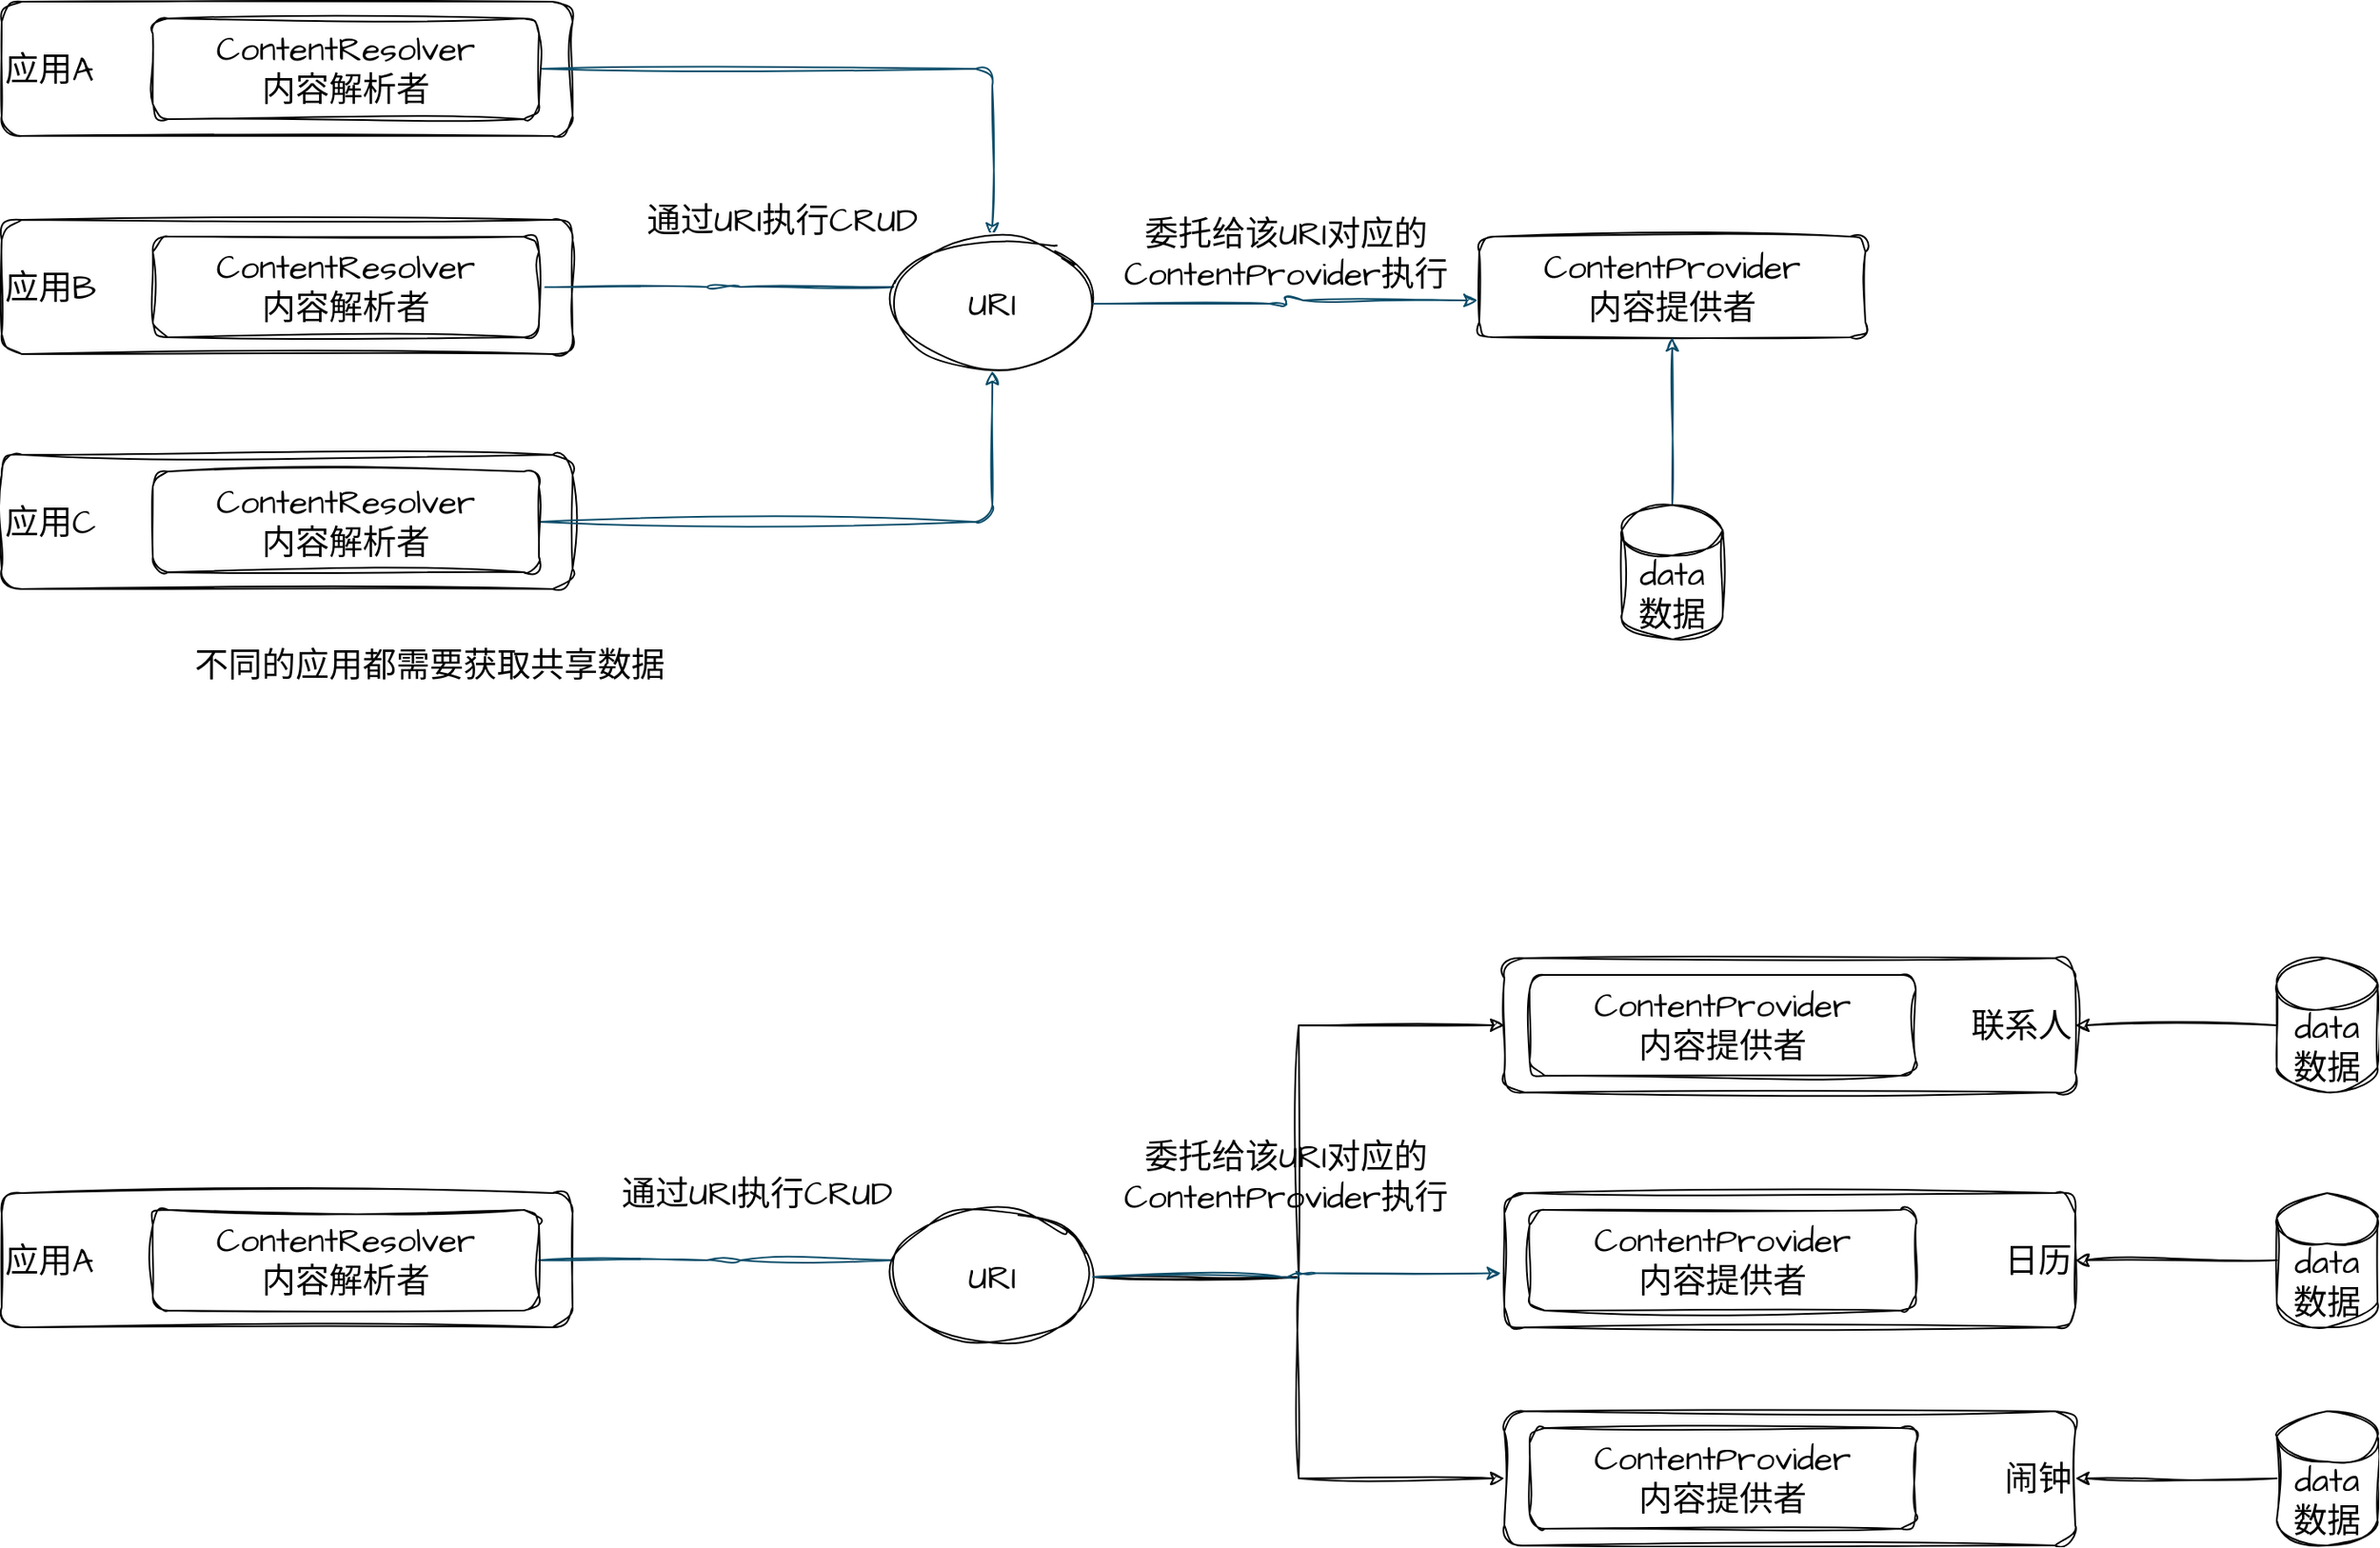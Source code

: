 <mxfile version="22.1.17" type="github">
  <diagram name="第 1 页" id="R-ae_u19jV5YRMJY4c-l">
    <mxGraphModel dx="2889" dy="1208" grid="1" gridSize="10" guides="1" tooltips="1" connect="1" arrows="1" fold="1" page="1" pageScale="1" pageWidth="827" pageHeight="1169" math="0" shadow="0">
      <root>
        <mxCell id="0" />
        <mxCell id="1" parent="0" />
        <mxCell id="Gc-hXASb5AS-bMlCDjsN-22" value="联系人" style="rounded=1;whiteSpace=wrap;html=1;sketch=1;hachureGap=4;jiggle=2;curveFitting=1;fontFamily=Architects Daughter;fontSource=https%3A%2F%2Ffonts.googleapis.com%2Fcss%3Ffamily%3DArchitects%2BDaughter;fontSize=20;align=right;" vertex="1" parent="1">
          <mxGeometry x="935" y="620" width="340" height="80" as="geometry" />
        </mxCell>
        <mxCell id="Gc-hXASb5AS-bMlCDjsN-3" value="应用C" style="rounded=1;whiteSpace=wrap;html=1;sketch=1;hachureGap=4;jiggle=2;curveFitting=1;fontFamily=Architects Daughter;fontSource=https%3A%2F%2Ffonts.googleapis.com%2Fcss%3Ffamily%3DArchitects%2BDaughter;fontSize=20;align=left;" vertex="1" parent="1">
          <mxGeometry x="40" y="320" width="340" height="80" as="geometry" />
        </mxCell>
        <mxCell id="Gc-hXASb5AS-bMlCDjsN-2" value="应用B" style="rounded=1;whiteSpace=wrap;html=1;sketch=1;hachureGap=4;jiggle=2;curveFitting=1;fontFamily=Architects Daughter;fontSource=https%3A%2F%2Ffonts.googleapis.com%2Fcss%3Ffamily%3DArchitects%2BDaughter;fontSize=20;align=left;" vertex="1" parent="1">
          <mxGeometry x="40" y="180" width="340" height="80" as="geometry" />
        </mxCell>
        <mxCell id="Gc-hXASb5AS-bMlCDjsN-1" value="应用A" style="rounded=1;whiteSpace=wrap;html=1;sketch=1;hachureGap=4;jiggle=2;curveFitting=1;fontFamily=Architects Daughter;fontSource=https%3A%2F%2Ffonts.googleapis.com%2Fcss%3Ffamily%3DArchitects%2BDaughter;fontSize=20;align=left;" vertex="1" parent="1">
          <mxGeometry x="40" y="50" width="340" height="80" as="geometry" />
        </mxCell>
        <mxCell id="-hSfUmGaPbUxPJK1ZaHa-3" value="ContentProvider&lt;br&gt;内容提供者" style="rounded=1;whiteSpace=wrap;html=1;hachureGap=4;fontFamily=Architects Daughter;fontSource=https%3A%2F%2Ffonts.googleapis.com%2Fcss%3Ffamily%3DArchitects%2BDaughter;fontSize=20;sketch=1;curveFitting=1;jiggle=2;" parent="1" vertex="1">
          <mxGeometry x="920" y="190" width="230" height="60" as="geometry" />
        </mxCell>
        <mxCell id="-hSfUmGaPbUxPJK1ZaHa-7" style="edgeStyle=orthogonalEdgeStyle;rounded=1;hachureGap=4;orthogonalLoop=1;jettySize=auto;html=1;entryX=0.5;entryY=1;entryDx=0;entryDy=0;strokeColor=#0B4D6A;fontFamily=Architects Daughter;fontSource=https%3A%2F%2Ffonts.googleapis.com%2Fcss%3Ffamily%3DArchitects%2BDaughter;fontSize=16;sketch=1;curveFitting=1;jiggle=2;" parent="1" source="-hSfUmGaPbUxPJK1ZaHa-5" target="-hSfUmGaPbUxPJK1ZaHa-3" edge="1">
          <mxGeometry relative="1" as="geometry" />
        </mxCell>
        <mxCell id="-hSfUmGaPbUxPJK1ZaHa-5" value="data数据" style="shape=cylinder3;whiteSpace=wrap;html=1;boundedLbl=1;backgroundOutline=1;size=15;hachureGap=4;fontFamily=Architects Daughter;fontSource=https%3A%2F%2Ffonts.googleapis.com%2Fcss%3Ffamily%3DArchitects%2BDaughter;fontSize=20;rounded=1;sketch=1;curveFitting=1;jiggle=2;" parent="1" vertex="1">
          <mxGeometry x="1005" y="350" width="60" height="80" as="geometry" />
        </mxCell>
        <mxCell id="-hSfUmGaPbUxPJK1ZaHa-18" style="edgeStyle=orthogonalEdgeStyle;rounded=1;hachureGap=4;orthogonalLoop=1;jettySize=auto;html=1;strokeColor=#0B4D6A;fontFamily=Architects Daughter;fontSource=https%3A%2F%2Ffonts.googleapis.com%2Fcss%3Ffamily%3DArchitects%2BDaughter;fontSize=16;sketch=1;curveFitting=1;jiggle=2;" parent="1" source="-hSfUmGaPbUxPJK1ZaHa-10" edge="1">
          <mxGeometry relative="1" as="geometry">
            <mxPoint x="580" y="220" as="targetPoint" />
          </mxGeometry>
        </mxCell>
        <mxCell id="-hSfUmGaPbUxPJK1ZaHa-10" value="ContentResolver&lt;br&gt;内容解析者" style="rounded=1;whiteSpace=wrap;html=1;hachureGap=4;fontFamily=Architects Daughter;fontSource=https%3A%2F%2Ffonts.googleapis.com%2Fcss%3Ffamily%3DArchitects%2BDaughter;fontSize=20;sketch=1;curveFitting=1;jiggle=2;" parent="1" vertex="1">
          <mxGeometry x="130" y="190" width="230" height="60" as="geometry" />
        </mxCell>
        <mxCell id="-hSfUmGaPbUxPJK1ZaHa-20" style="edgeStyle=orthogonalEdgeStyle;rounded=1;hachureGap=4;orthogonalLoop=1;jettySize=auto;html=1;strokeColor=#0B4D6A;fontFamily=Architects Daughter;fontSource=https%3A%2F%2Ffonts.googleapis.com%2Fcss%3Ffamily%3DArchitects%2BDaughter;fontSize=16;sketch=1;curveFitting=1;jiggle=2;" parent="1" source="-hSfUmGaPbUxPJK1ZaHa-11" target="-hSfUmGaPbUxPJK1ZaHa-13" edge="1">
          <mxGeometry relative="1" as="geometry" />
        </mxCell>
        <mxCell id="-hSfUmGaPbUxPJK1ZaHa-11" value="ContentResolver&lt;br&gt;内容解析者" style="rounded=1;whiteSpace=wrap;html=1;hachureGap=4;fontFamily=Architects Daughter;fontSource=https%3A%2F%2Ffonts.googleapis.com%2Fcss%3Ffamily%3DArchitects%2BDaughter;fontSize=20;sketch=1;curveFitting=1;jiggle=2;" parent="1" vertex="1">
          <mxGeometry x="130" y="60" width="230" height="60" as="geometry" />
        </mxCell>
        <mxCell id="-hSfUmGaPbUxPJK1ZaHa-21" style="edgeStyle=orthogonalEdgeStyle;rounded=1;hachureGap=4;orthogonalLoop=1;jettySize=auto;html=1;strokeColor=#0B4D6A;fontFamily=Architects Daughter;fontSource=https%3A%2F%2Ffonts.googleapis.com%2Fcss%3Ffamily%3DArchitects%2BDaughter;fontSize=16;sketch=1;curveFitting=1;jiggle=2;" parent="1" source="-hSfUmGaPbUxPJK1ZaHa-12" target="-hSfUmGaPbUxPJK1ZaHa-13" edge="1">
          <mxGeometry relative="1" as="geometry">
            <mxPoint x="640" y="280" as="targetPoint" />
          </mxGeometry>
        </mxCell>
        <mxCell id="-hSfUmGaPbUxPJK1ZaHa-12" value="ContentResolver&lt;br&gt;内容解析者" style="rounded=1;whiteSpace=wrap;html=1;hachureGap=4;fontFamily=Architects Daughter;fontSource=https%3A%2F%2Ffonts.googleapis.com%2Fcss%3Ffamily%3DArchitects%2BDaughter;fontSize=20;sketch=1;curveFitting=1;jiggle=2;" parent="1" vertex="1">
          <mxGeometry x="130" y="330" width="230" height="60" as="geometry" />
        </mxCell>
        <mxCell id="-hSfUmGaPbUxPJK1ZaHa-13" value="URI" style="ellipse;whiteSpace=wrap;html=1;hachureGap=4;fontFamily=Architects Daughter;fontSource=https%3A%2F%2Ffonts.googleapis.com%2Fcss%3Ffamily%3DArchitects%2BDaughter;fontSize=20;rounded=1;sketch=1;curveFitting=1;jiggle=2;" parent="1" vertex="1">
          <mxGeometry x="570" y="190" width="120" height="80" as="geometry" />
        </mxCell>
        <mxCell id="-hSfUmGaPbUxPJK1ZaHa-24" style="edgeStyle=orthogonalEdgeStyle;rounded=1;hachureGap=4;orthogonalLoop=1;jettySize=auto;html=1;entryX=-0.004;entryY=0.633;entryDx=0;entryDy=0;entryPerimeter=0;strokeColor=#0B4D6A;fontFamily=Architects Daughter;fontSource=https%3A%2F%2Ffonts.googleapis.com%2Fcss%3Ffamily%3DArchitects%2BDaughter;fontSize=16;sketch=1;curveFitting=1;jiggle=2;" parent="1" source="-hSfUmGaPbUxPJK1ZaHa-13" target="-hSfUmGaPbUxPJK1ZaHa-3" edge="1">
          <mxGeometry relative="1" as="geometry" />
        </mxCell>
        <mxCell id="-hSfUmGaPbUxPJK1ZaHa-26" value="&lt;p&gt;&lt;font color=&quot;#000000&quot;&gt;不同的应用都需要获取共享数据&lt;/font&gt;&lt;/p&gt;" style="text;html=1;strokeColor=none;fillColor=none;align=center;verticalAlign=middle;whiteSpace=wrap;rounded=1;fontSize=20;fontFamily=Architects Daughter;fontColor=#EEEEEE;sketch=1;curveFitting=1;jiggle=2;" parent="1" vertex="1">
          <mxGeometry x="140" y="420" width="310" height="50" as="geometry" />
        </mxCell>
        <mxCell id="-hSfUmGaPbUxPJK1ZaHa-27" value="通过URI执行CRUD" style="text;html=1;strokeColor=none;fillColor=none;align=center;verticalAlign=middle;whiteSpace=wrap;rounded=0;fontSize=20;fontFamily=Architects Daughter;" parent="1" vertex="1">
          <mxGeometry x="360" y="170" width="290" height="20" as="geometry" />
        </mxCell>
        <mxCell id="-hSfUmGaPbUxPJK1ZaHa-28" value="委托给该URI对应的ContentProvider执行" style="text;html=1;strokeColor=none;fillColor=none;align=center;verticalAlign=middle;whiteSpace=wrap;rounded=0;fontSize=20;fontFamily=Architects Daughter;" parent="1" vertex="1">
          <mxGeometry x="660" y="190" width="290" height="20" as="geometry" />
        </mxCell>
        <mxCell id="Gc-hXASb5AS-bMlCDjsN-5" value="应用A" style="rounded=1;whiteSpace=wrap;html=1;sketch=1;hachureGap=4;jiggle=2;curveFitting=1;fontFamily=Architects Daughter;fontSource=https%3A%2F%2Ffonts.googleapis.com%2Fcss%3Ffamily%3DArchitects%2BDaughter;fontSize=20;align=left;" vertex="1" parent="1">
          <mxGeometry x="40" y="760" width="340" height="80" as="geometry" />
        </mxCell>
        <mxCell id="Gc-hXASb5AS-bMlCDjsN-23" style="edgeStyle=orthogonalEdgeStyle;rounded=0;sketch=1;hachureGap=4;jiggle=2;curveFitting=1;orthogonalLoop=1;jettySize=auto;html=1;entryX=1;entryY=0.5;entryDx=0;entryDy=0;fontFamily=Architects Daughter;fontSource=https%3A%2F%2Ffonts.googleapis.com%2Fcss%3Ffamily%3DArchitects%2BDaughter;fontSize=16;" edge="1" parent="1" source="Gc-hXASb5AS-bMlCDjsN-9" target="Gc-hXASb5AS-bMlCDjsN-22">
          <mxGeometry relative="1" as="geometry" />
        </mxCell>
        <mxCell id="Gc-hXASb5AS-bMlCDjsN-9" value="data数据" style="shape=cylinder3;whiteSpace=wrap;html=1;boundedLbl=1;backgroundOutline=1;size=15;hachureGap=4;fontFamily=Architects Daughter;fontSource=https%3A%2F%2Ffonts.googleapis.com%2Fcss%3Ffamily%3DArchitects%2BDaughter;fontSize=20;rounded=1;sketch=1;curveFitting=1;jiggle=2;" vertex="1" parent="1">
          <mxGeometry x="1395" y="620" width="60" height="80" as="geometry" />
        </mxCell>
        <mxCell id="Gc-hXASb5AS-bMlCDjsN-10" style="edgeStyle=orthogonalEdgeStyle;rounded=1;hachureGap=4;orthogonalLoop=1;jettySize=auto;html=1;strokeColor=#0B4D6A;fontFamily=Architects Daughter;fontSource=https%3A%2F%2Ffonts.googleapis.com%2Fcss%3Ffamily%3DArchitects%2BDaughter;fontSize=16;sketch=1;curveFitting=1;jiggle=2;" edge="1" parent="1" source="Gc-hXASb5AS-bMlCDjsN-11">
          <mxGeometry relative="1" as="geometry">
            <mxPoint x="580" y="800" as="targetPoint" />
          </mxGeometry>
        </mxCell>
        <mxCell id="Gc-hXASb5AS-bMlCDjsN-11" value="ContentResolver&lt;br&gt;内容解析者" style="rounded=1;whiteSpace=wrap;html=1;hachureGap=4;fontFamily=Architects Daughter;fontSource=https%3A%2F%2Ffonts.googleapis.com%2Fcss%3Ffamily%3DArchitects%2BDaughter;fontSize=20;sketch=1;curveFitting=1;jiggle=2;" vertex="1" parent="1">
          <mxGeometry x="130" y="770" width="230" height="60" as="geometry" />
        </mxCell>
        <mxCell id="Gc-hXASb5AS-bMlCDjsN-32" style="edgeStyle=orthogonalEdgeStyle;rounded=0;sketch=1;hachureGap=4;jiggle=2;curveFitting=1;orthogonalLoop=1;jettySize=auto;html=1;entryX=0;entryY=0.5;entryDx=0;entryDy=0;fontFamily=Architects Daughter;fontSource=https%3A%2F%2Ffonts.googleapis.com%2Fcss%3Ffamily%3DArchitects%2BDaughter;fontSize=16;" edge="1" parent="1" source="Gc-hXASb5AS-bMlCDjsN-16" target="Gc-hXASb5AS-bMlCDjsN-22">
          <mxGeometry relative="1" as="geometry" />
        </mxCell>
        <mxCell id="Gc-hXASb5AS-bMlCDjsN-33" style="edgeStyle=orthogonalEdgeStyle;rounded=0;sketch=1;hachureGap=4;jiggle=2;curveFitting=1;orthogonalLoop=1;jettySize=auto;html=1;entryX=0;entryY=0.5;entryDx=0;entryDy=0;fontFamily=Architects Daughter;fontSource=https%3A%2F%2Ffonts.googleapis.com%2Fcss%3Ffamily%3DArchitects%2BDaughter;fontSize=16;" edge="1" parent="1" source="Gc-hXASb5AS-bMlCDjsN-16" target="Gc-hXASb5AS-bMlCDjsN-28">
          <mxGeometry relative="1" as="geometry" />
        </mxCell>
        <mxCell id="Gc-hXASb5AS-bMlCDjsN-16" value="URI" style="ellipse;whiteSpace=wrap;html=1;hachureGap=4;fontFamily=Architects Daughter;fontSource=https%3A%2F%2Ffonts.googleapis.com%2Fcss%3Ffamily%3DArchitects%2BDaughter;fontSize=20;rounded=1;sketch=1;curveFitting=1;jiggle=2;" vertex="1" parent="1">
          <mxGeometry x="570" y="770" width="120" height="80" as="geometry" />
        </mxCell>
        <mxCell id="Gc-hXASb5AS-bMlCDjsN-17" style="edgeStyle=orthogonalEdgeStyle;rounded=1;hachureGap=4;orthogonalLoop=1;jettySize=auto;html=1;entryX=-0.006;entryY=0.597;entryDx=0;entryDy=0;entryPerimeter=0;strokeColor=#0B4D6A;fontFamily=Architects Daughter;fontSource=https%3A%2F%2Ffonts.googleapis.com%2Fcss%3Ffamily%3DArchitects%2BDaughter;fontSize=16;sketch=1;curveFitting=1;jiggle=2;" edge="1" parent="1" source="Gc-hXASb5AS-bMlCDjsN-16" target="Gc-hXASb5AS-bMlCDjsN-24">
          <mxGeometry relative="1" as="geometry">
            <mxPoint x="919.08" y="807.98" as="targetPoint" />
          </mxGeometry>
        </mxCell>
        <mxCell id="Gc-hXASb5AS-bMlCDjsN-19" value="通过URI执行CRUD" style="text;html=1;strokeColor=none;fillColor=none;align=center;verticalAlign=middle;whiteSpace=wrap;rounded=0;fontSize=20;fontFamily=Architects Daughter;" vertex="1" parent="1">
          <mxGeometry x="345" y="750" width="290" height="20" as="geometry" />
        </mxCell>
        <mxCell id="Gc-hXASb5AS-bMlCDjsN-20" value="委托给该URI对应的ContentProvider执行" style="text;html=1;strokeColor=none;fillColor=none;align=center;verticalAlign=middle;whiteSpace=wrap;rounded=0;fontSize=20;fontFamily=Architects Daughter;" vertex="1" parent="1">
          <mxGeometry x="660" y="740" width="290" height="20" as="geometry" />
        </mxCell>
        <mxCell id="Gc-hXASb5AS-bMlCDjsN-21" value="ContentProvider&lt;br&gt;内容提供者" style="rounded=1;whiteSpace=wrap;html=1;hachureGap=4;fontFamily=Architects Daughter;fontSource=https%3A%2F%2Ffonts.googleapis.com%2Fcss%3Ffamily%3DArchitects%2BDaughter;fontSize=20;sketch=1;curveFitting=1;jiggle=2;" vertex="1" parent="1">
          <mxGeometry x="950" y="630" width="230" height="60" as="geometry" />
        </mxCell>
        <mxCell id="Gc-hXASb5AS-bMlCDjsN-24" value="日历" style="rounded=1;whiteSpace=wrap;html=1;sketch=1;hachureGap=4;jiggle=2;curveFitting=1;fontFamily=Architects Daughter;fontSource=https%3A%2F%2Ffonts.googleapis.com%2Fcss%3Ffamily%3DArchitects%2BDaughter;fontSize=20;align=right;" vertex="1" parent="1">
          <mxGeometry x="935" y="760" width="340" height="80" as="geometry" />
        </mxCell>
        <mxCell id="Gc-hXASb5AS-bMlCDjsN-25" style="edgeStyle=orthogonalEdgeStyle;rounded=0;sketch=1;hachureGap=4;jiggle=2;curveFitting=1;orthogonalLoop=1;jettySize=auto;html=1;entryX=1;entryY=0.5;entryDx=0;entryDy=0;fontFamily=Architects Daughter;fontSource=https%3A%2F%2Ffonts.googleapis.com%2Fcss%3Ffamily%3DArchitects%2BDaughter;fontSize=16;" edge="1" parent="1" source="Gc-hXASb5AS-bMlCDjsN-26" target="Gc-hXASb5AS-bMlCDjsN-24">
          <mxGeometry relative="1" as="geometry" />
        </mxCell>
        <mxCell id="Gc-hXASb5AS-bMlCDjsN-26" value="data数据" style="shape=cylinder3;whiteSpace=wrap;html=1;boundedLbl=1;backgroundOutline=1;size=15;hachureGap=4;fontFamily=Architects Daughter;fontSource=https%3A%2F%2Ffonts.googleapis.com%2Fcss%3Ffamily%3DArchitects%2BDaughter;fontSize=20;rounded=1;sketch=1;curveFitting=1;jiggle=2;" vertex="1" parent="1">
          <mxGeometry x="1395" y="760" width="60" height="80" as="geometry" />
        </mxCell>
        <mxCell id="Gc-hXASb5AS-bMlCDjsN-27" value="ContentProvider&lt;br&gt;内容提供者" style="rounded=1;whiteSpace=wrap;html=1;hachureGap=4;fontFamily=Architects Daughter;fontSource=https%3A%2F%2Ffonts.googleapis.com%2Fcss%3Ffamily%3DArchitects%2BDaughter;fontSize=20;sketch=1;curveFitting=1;jiggle=2;" vertex="1" parent="1">
          <mxGeometry x="950" y="770" width="230" height="60" as="geometry" />
        </mxCell>
        <mxCell id="Gc-hXASb5AS-bMlCDjsN-28" value="闹钟" style="rounded=1;whiteSpace=wrap;html=1;sketch=1;hachureGap=4;jiggle=2;curveFitting=1;fontFamily=Architects Daughter;fontSource=https%3A%2F%2Ffonts.googleapis.com%2Fcss%3Ffamily%3DArchitects%2BDaughter;fontSize=20;align=right;" vertex="1" parent="1">
          <mxGeometry x="935" y="890" width="340" height="80" as="geometry" />
        </mxCell>
        <mxCell id="Gc-hXASb5AS-bMlCDjsN-29" style="edgeStyle=orthogonalEdgeStyle;rounded=0;sketch=1;hachureGap=4;jiggle=2;curveFitting=1;orthogonalLoop=1;jettySize=auto;html=1;entryX=1;entryY=0.5;entryDx=0;entryDy=0;fontFamily=Architects Daughter;fontSource=https%3A%2F%2Ffonts.googleapis.com%2Fcss%3Ffamily%3DArchitects%2BDaughter;fontSize=16;" edge="1" parent="1" source="Gc-hXASb5AS-bMlCDjsN-30" target="Gc-hXASb5AS-bMlCDjsN-28">
          <mxGeometry relative="1" as="geometry" />
        </mxCell>
        <mxCell id="Gc-hXASb5AS-bMlCDjsN-30" value="data数据" style="shape=cylinder3;whiteSpace=wrap;html=1;boundedLbl=1;backgroundOutline=1;size=15;hachureGap=4;fontFamily=Architects Daughter;fontSource=https%3A%2F%2Ffonts.googleapis.com%2Fcss%3Ffamily%3DArchitects%2BDaughter;fontSize=20;rounded=1;sketch=1;curveFitting=1;jiggle=2;" vertex="1" parent="1">
          <mxGeometry x="1395" y="890" width="60" height="80" as="geometry" />
        </mxCell>
        <mxCell id="Gc-hXASb5AS-bMlCDjsN-31" value="ContentProvider&lt;br&gt;内容提供者" style="rounded=1;whiteSpace=wrap;html=1;hachureGap=4;fontFamily=Architects Daughter;fontSource=https%3A%2F%2Ffonts.googleapis.com%2Fcss%3Ffamily%3DArchitects%2BDaughter;fontSize=20;sketch=1;curveFitting=1;jiggle=2;" vertex="1" parent="1">
          <mxGeometry x="950" y="900" width="230" height="60" as="geometry" />
        </mxCell>
      </root>
    </mxGraphModel>
  </diagram>
</mxfile>
